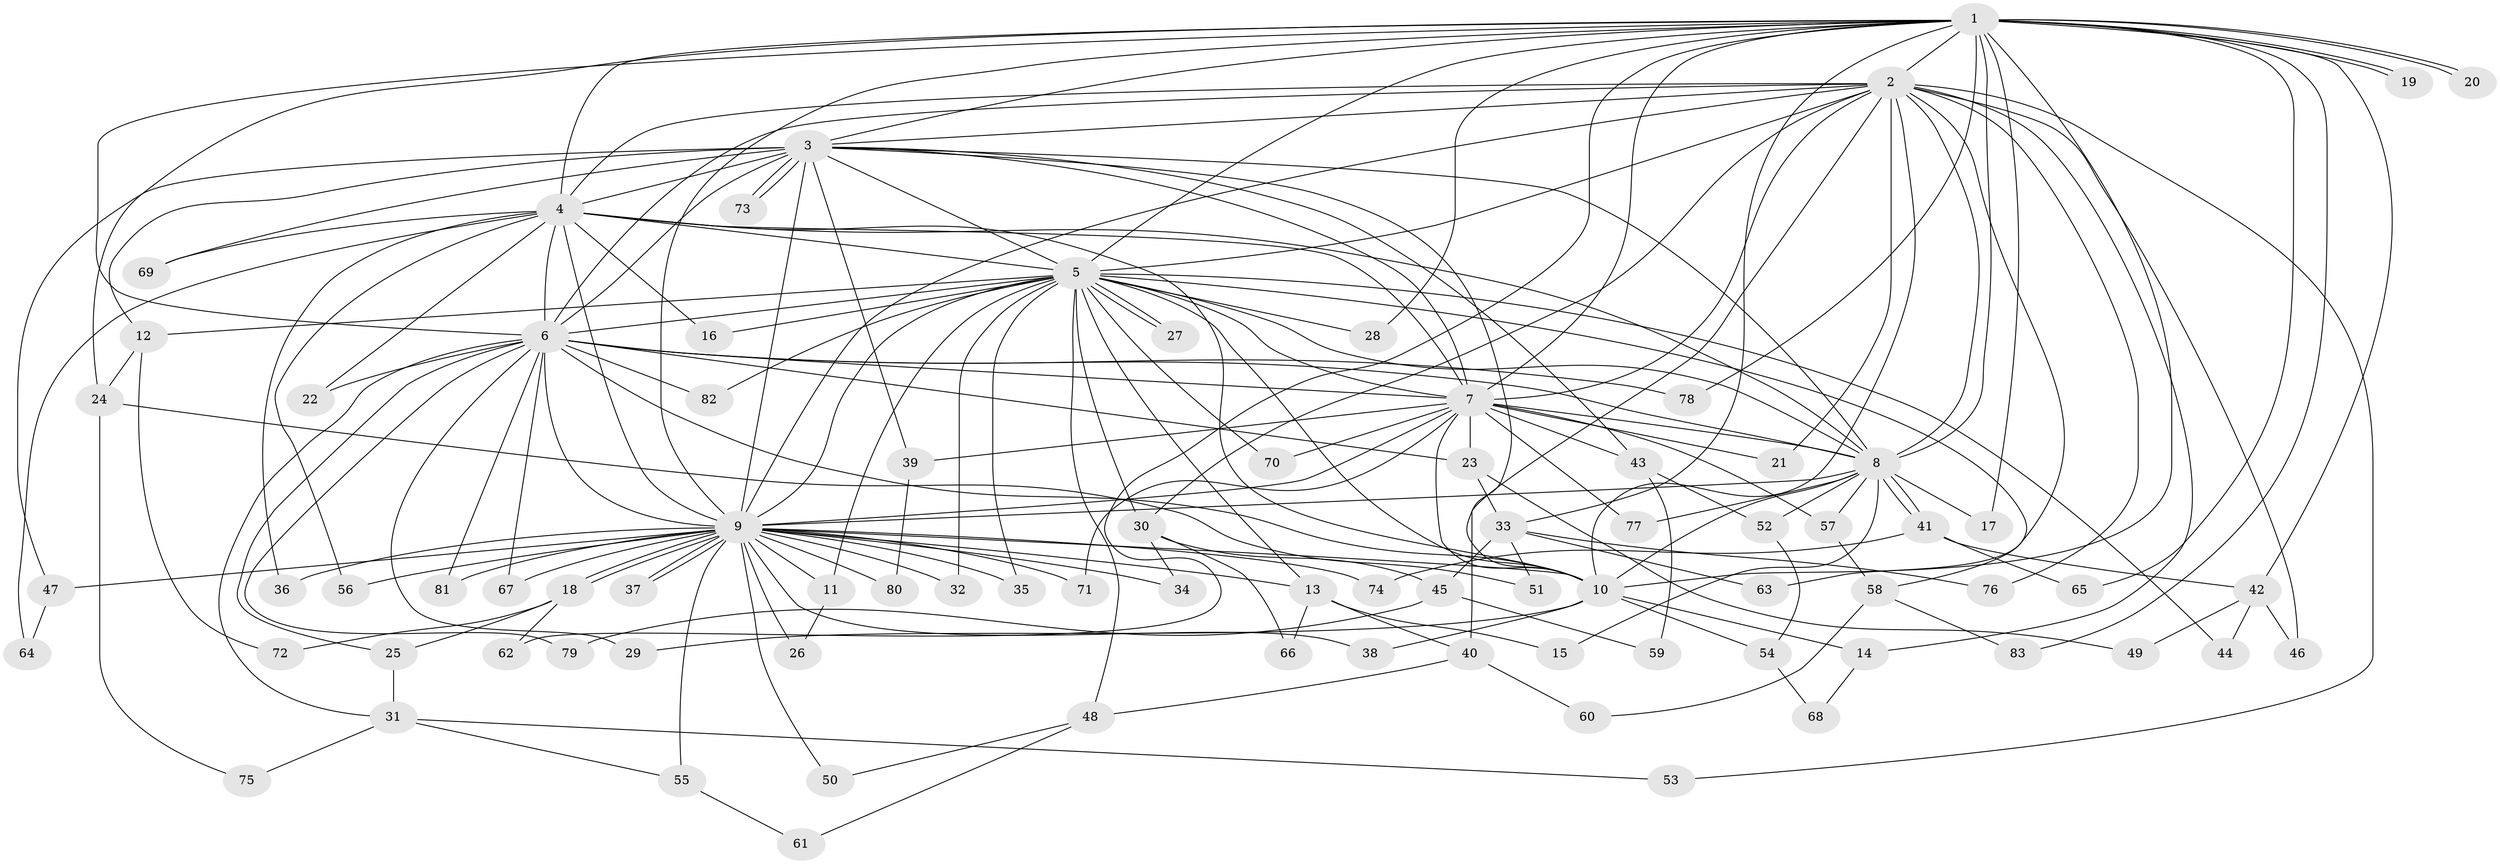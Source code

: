 // coarse degree distribution, {17: 0.03389830508474576, 14: 0.01694915254237288, 12: 0.01694915254237288, 19: 0.01694915254237288, 16: 0.01694915254237288, 24: 0.01694915254237288, 10: 0.01694915254237288, 2: 0.4915254237288136, 6: 0.05084745762711865, 7: 0.03389830508474576, 3: 0.1016949152542373, 1: 0.0847457627118644, 4: 0.06779661016949153, 5: 0.03389830508474576}
// Generated by graph-tools (version 1.1) at 2025/49/03/04/25 22:49:18]
// undirected, 83 vertices, 191 edges
graph export_dot {
  node [color=gray90,style=filled];
  1;
  2;
  3;
  4;
  5;
  6;
  7;
  8;
  9;
  10;
  11;
  12;
  13;
  14;
  15;
  16;
  17;
  18;
  19;
  20;
  21;
  22;
  23;
  24;
  25;
  26;
  27;
  28;
  29;
  30;
  31;
  32;
  33;
  34;
  35;
  36;
  37;
  38;
  39;
  40;
  41;
  42;
  43;
  44;
  45;
  46;
  47;
  48;
  49;
  50;
  51;
  52;
  53;
  54;
  55;
  56;
  57;
  58;
  59;
  60;
  61;
  62;
  63;
  64;
  65;
  66;
  67;
  68;
  69;
  70;
  71;
  72;
  73;
  74;
  75;
  76;
  77;
  78;
  79;
  80;
  81;
  82;
  83;
  1 -- 2;
  1 -- 3;
  1 -- 4;
  1 -- 5;
  1 -- 6;
  1 -- 7;
  1 -- 8;
  1 -- 9;
  1 -- 10;
  1 -- 17;
  1 -- 19;
  1 -- 19;
  1 -- 20;
  1 -- 20;
  1 -- 24;
  1 -- 28;
  1 -- 33;
  1 -- 42;
  1 -- 62;
  1 -- 65;
  1 -- 78;
  1 -- 83;
  2 -- 3;
  2 -- 4;
  2 -- 5;
  2 -- 6;
  2 -- 7;
  2 -- 8;
  2 -- 9;
  2 -- 10;
  2 -- 14;
  2 -- 21;
  2 -- 30;
  2 -- 40;
  2 -- 46;
  2 -- 53;
  2 -- 63;
  2 -- 76;
  3 -- 4;
  3 -- 5;
  3 -- 6;
  3 -- 7;
  3 -- 8;
  3 -- 9;
  3 -- 10;
  3 -- 12;
  3 -- 39;
  3 -- 43;
  3 -- 47;
  3 -- 69;
  3 -- 73;
  3 -- 73;
  4 -- 5;
  4 -- 6;
  4 -- 7;
  4 -- 8;
  4 -- 9;
  4 -- 10;
  4 -- 16;
  4 -- 22;
  4 -- 36;
  4 -- 56;
  4 -- 64;
  4 -- 69;
  5 -- 6;
  5 -- 7;
  5 -- 8;
  5 -- 9;
  5 -- 10;
  5 -- 11;
  5 -- 12;
  5 -- 13;
  5 -- 16;
  5 -- 27;
  5 -- 27;
  5 -- 28;
  5 -- 30;
  5 -- 32;
  5 -- 35;
  5 -- 44;
  5 -- 48;
  5 -- 58;
  5 -- 70;
  5 -- 82;
  6 -- 7;
  6 -- 8;
  6 -- 9;
  6 -- 10;
  6 -- 22;
  6 -- 23;
  6 -- 25;
  6 -- 29;
  6 -- 31;
  6 -- 67;
  6 -- 78;
  6 -- 79;
  6 -- 81;
  6 -- 82;
  7 -- 8;
  7 -- 9;
  7 -- 10;
  7 -- 21;
  7 -- 23;
  7 -- 39;
  7 -- 43;
  7 -- 57;
  7 -- 70;
  7 -- 71;
  7 -- 77;
  8 -- 9;
  8 -- 10;
  8 -- 15;
  8 -- 17;
  8 -- 41;
  8 -- 41;
  8 -- 52;
  8 -- 57;
  8 -- 77;
  9 -- 10;
  9 -- 11;
  9 -- 13;
  9 -- 18;
  9 -- 18;
  9 -- 26;
  9 -- 32;
  9 -- 34;
  9 -- 35;
  9 -- 36;
  9 -- 37;
  9 -- 37;
  9 -- 38;
  9 -- 47;
  9 -- 50;
  9 -- 55;
  9 -- 56;
  9 -- 67;
  9 -- 71;
  9 -- 74;
  9 -- 80;
  9 -- 81;
  10 -- 14;
  10 -- 29;
  10 -- 38;
  10 -- 54;
  11 -- 26;
  12 -- 24;
  12 -- 72;
  13 -- 15;
  13 -- 40;
  13 -- 66;
  14 -- 68;
  18 -- 25;
  18 -- 62;
  18 -- 72;
  23 -- 33;
  23 -- 49;
  24 -- 51;
  24 -- 75;
  25 -- 31;
  30 -- 34;
  30 -- 45;
  30 -- 66;
  31 -- 53;
  31 -- 55;
  31 -- 75;
  33 -- 45;
  33 -- 51;
  33 -- 63;
  33 -- 76;
  39 -- 80;
  40 -- 48;
  40 -- 60;
  41 -- 42;
  41 -- 65;
  41 -- 74;
  42 -- 44;
  42 -- 46;
  42 -- 49;
  43 -- 52;
  43 -- 59;
  45 -- 59;
  45 -- 79;
  47 -- 64;
  48 -- 50;
  48 -- 61;
  52 -- 54;
  54 -- 68;
  55 -- 61;
  57 -- 58;
  58 -- 60;
  58 -- 83;
}
